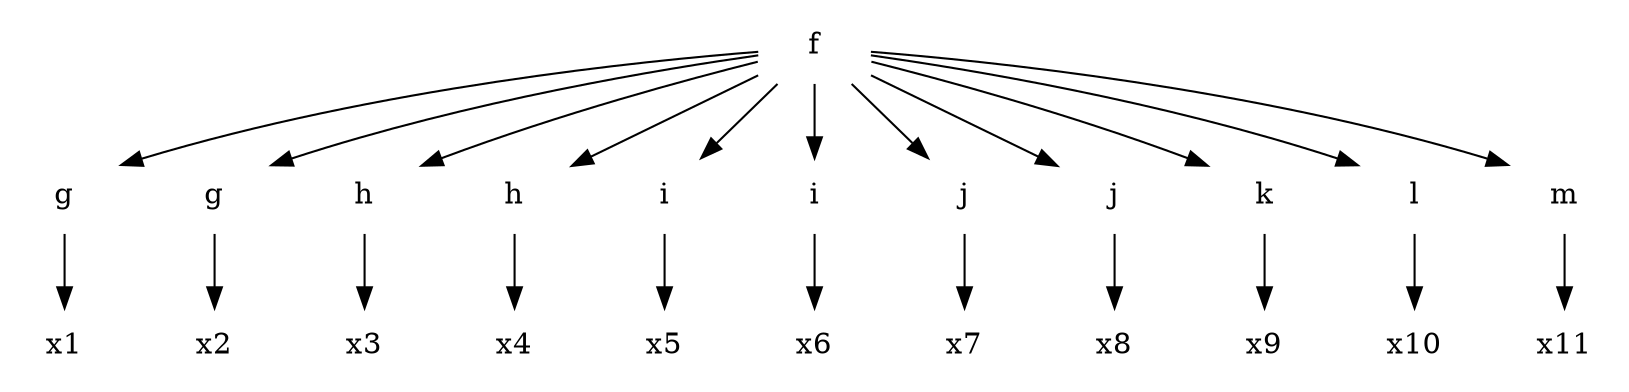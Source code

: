 digraph G {
node [shape=plaintext];
n [ label = "f"];
n -> n1;
n1 [ label = "g"];
n1 -> n1a1;
n1a1 [ label = "x1"];
n -> n2;
n2 [ label = "g"];
n2 -> n2a1;
n2a1 [ label = "x2"];
n -> n3;
n3 [ label = "h"];
n3 -> n3a1;
n3a1 [ label = "x3"];
n -> n4;
n4 [ label = "h"];
n4 -> n4a1;
n4a1 [ label = "x4"];
n -> n5;
n5 [ label = "i"];
n5 -> n5a1;
n5a1 [ label = "x5"];
n -> n6;
n6 [ label = "i"];
n6 -> n6a1;
n6a1 [ label = "x6"];
n -> n7;
n7 [ label = "j"];
n7 -> n7a1;
n7a1 [ label = "x7"];
n -> n8;
n8 [ label = "j"];
n8 -> n8a1;
n8a1 [ label = "x8"];
n -> n9;
n9 [ label = "k"];
n9 -> n9a1;
n9a1 [ label = "x9"];
n -> n10;
n10 [ label = "l"];
n10 -> n10a1;
n10a1 [ label = "x10"];
n -> n11;
n11 [ label = "m"];
n11 -> n11a1;
n11a1 [ label = "x11"];
}

